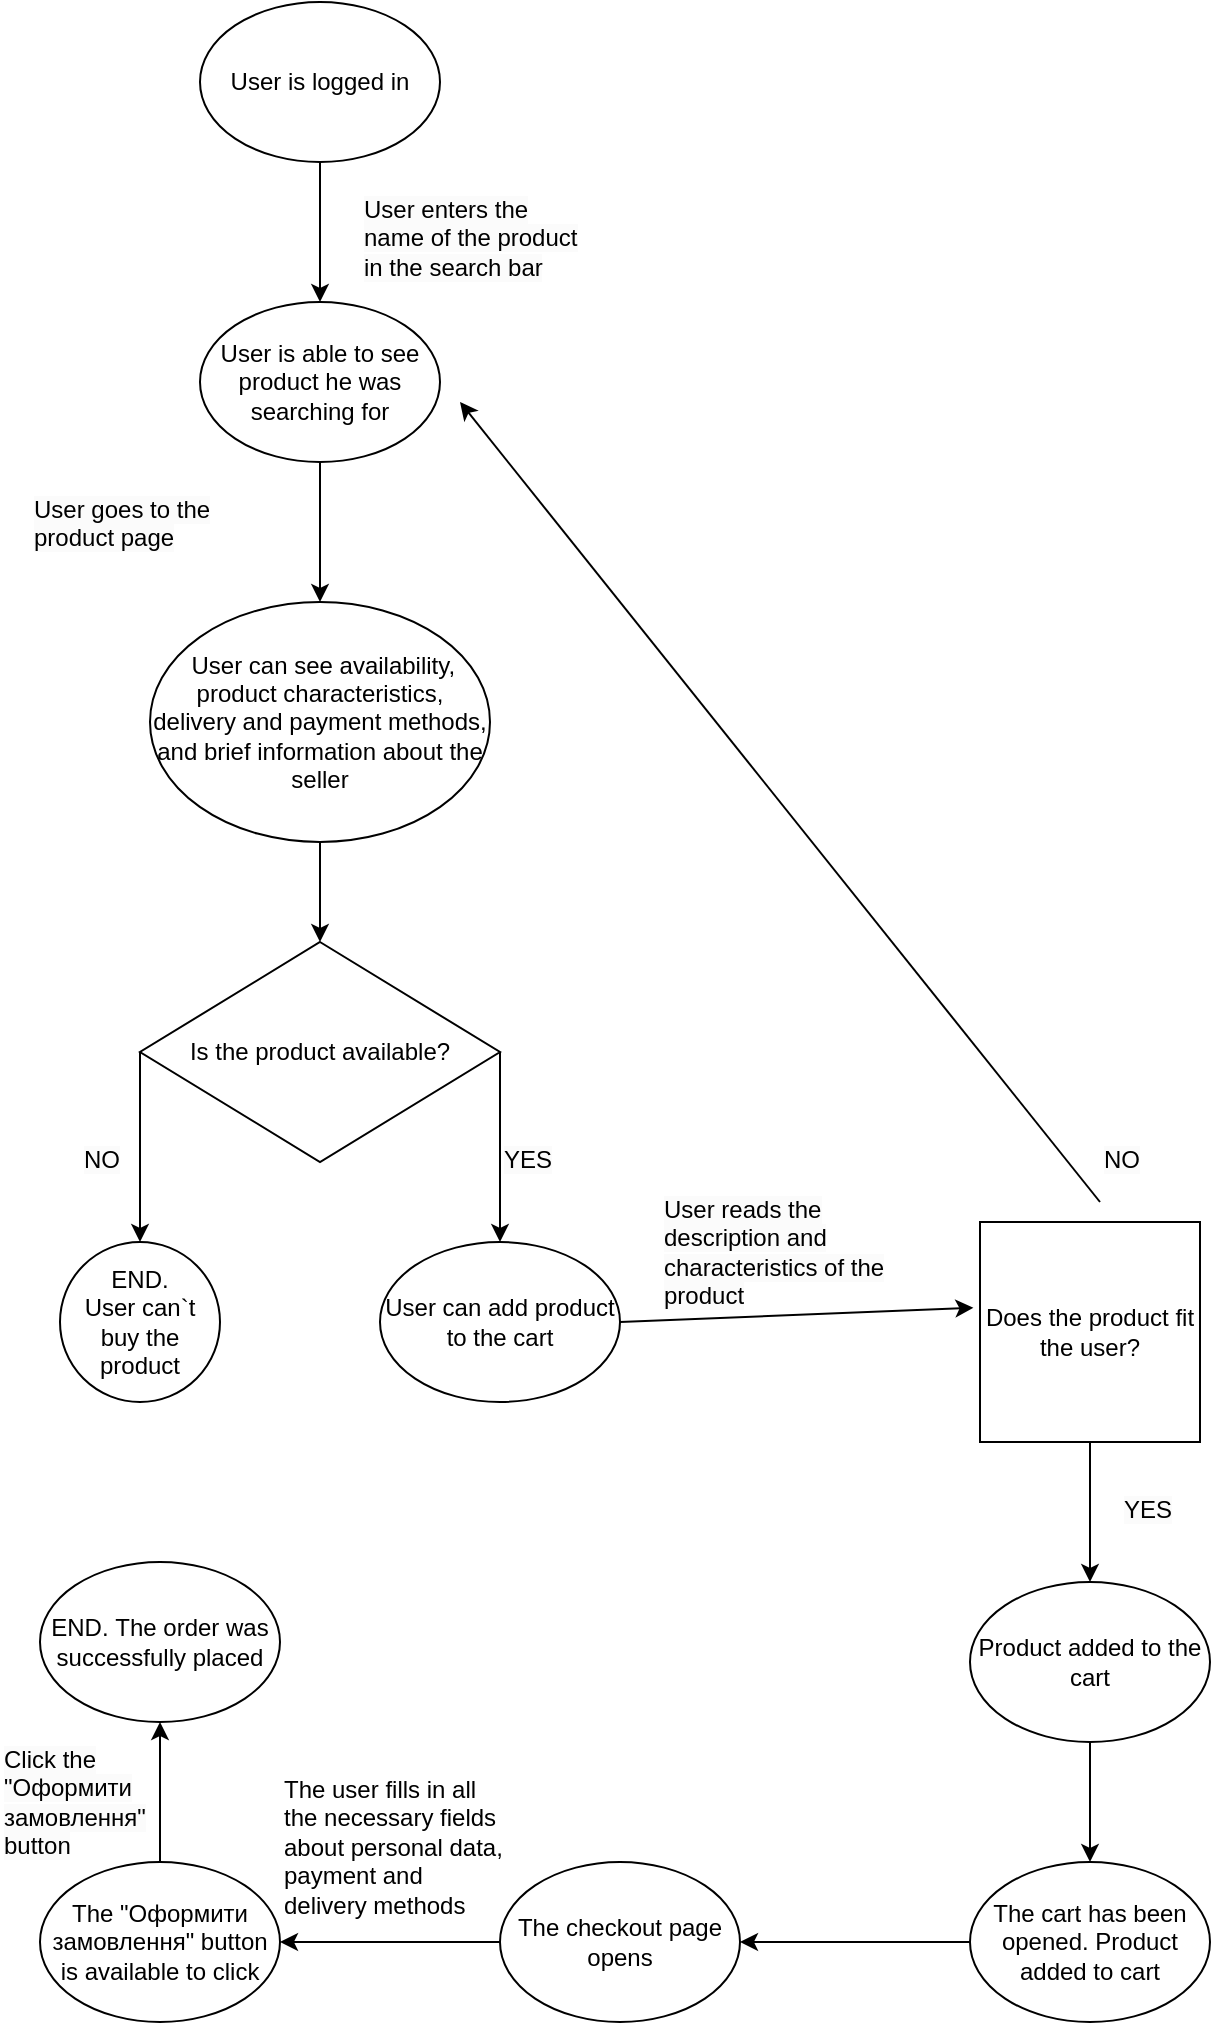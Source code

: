 <mxfile version="20.8.23" type="google"><diagram name="Сторінка-1" id="YKJUjiaX8CbFewN1hmLc"><mxGraphModel grid="1" page="1" gridSize="10" guides="1" tooltips="1" connect="1" arrows="1" fold="1" pageScale="1" pageWidth="827" pageHeight="1169" math="0" shadow="0"><root><mxCell id="0"/><mxCell id="1" parent="0"/><mxCell id="Z1m_90a8JK7Y3uQk-UA_-1" value="User is logged in" style="ellipse;whiteSpace=wrap;html=1;" vertex="1" parent="1"><mxGeometry x="100" y="20" width="120" height="80" as="geometry"/></mxCell><mxCell id="Z1m_90a8JK7Y3uQk-UA_-3" value="" style="endArrow=classic;html=1;rounded=0;exitX=0.5;exitY=1;exitDx=0;exitDy=0;" edge="1" parent="1" source="Z1m_90a8JK7Y3uQk-UA_-1"><mxGeometry width="50" height="50" relative="1" as="geometry"><mxPoint x="390" y="200" as="sourcePoint"/><mxPoint x="160" y="170" as="targetPoint"/></mxGeometry></mxCell><mxCell id="Z1m_90a8JK7Y3uQk-UA_-7" value="&lt;span style=&quot;color: rgb(0, 0, 0); font-family: Helvetica; font-size: 12px; font-style: normal; font-variant-ligatures: normal; font-variant-caps: normal; font-weight: 400; letter-spacing: normal; orphans: 2; text-align: left; text-indent: 0px; text-transform: none; widows: 2; word-spacing: 0px; -webkit-text-stroke-width: 0px; background-color: rgb(251, 251, 251); text-decoration-thickness: initial; text-decoration-style: initial; text-decoration-color: initial; float: none; display: inline !important;&quot;&gt;User enters the name of the product in the search bar&lt;/span&gt;" style="text;whiteSpace=wrap;html=1;" vertex="1" parent="1"><mxGeometry x="180" y="110" width="110" height="50" as="geometry"/></mxCell><mxCell id="Z1m_90a8JK7Y3uQk-UA_-8" value="User is able to see product he was searching for" style="ellipse;whiteSpace=wrap;html=1;" vertex="1" parent="1"><mxGeometry x="100" y="170" width="120" height="80" as="geometry"/></mxCell><mxCell id="Z1m_90a8JK7Y3uQk-UA_-9" value="" style="endArrow=classic;html=1;rounded=0;exitX=0.5;exitY=1;exitDx=0;exitDy=0;" edge="1" parent="1" source="Z1m_90a8JK7Y3uQk-UA_-8"><mxGeometry width="50" height="50" relative="1" as="geometry"><mxPoint x="390" y="280" as="sourcePoint"/><mxPoint x="160" y="320" as="targetPoint"/></mxGeometry></mxCell><mxCell id="Z1m_90a8JK7Y3uQk-UA_-10" value="&amp;nbsp;User can see availability, product characteristics, delivery and payment methods, and brief information about the seller" style="ellipse;whiteSpace=wrap;html=1;" vertex="1" parent="1"><mxGeometry x="75" y="320" width="170" height="120" as="geometry"/></mxCell><mxCell id="Z1m_90a8JK7Y3uQk-UA_-12" value="&lt;span style=&quot;color: rgb(0, 0, 0); font-family: Helvetica; font-size: 12px; font-style: normal; font-variant-ligatures: normal; font-variant-caps: normal; font-weight: 400; letter-spacing: normal; orphans: 2; text-align: left; text-indent: 0px; text-transform: none; widows: 2; word-spacing: 0px; -webkit-text-stroke-width: 0px; background-color: rgb(251, 251, 251); text-decoration-thickness: initial; text-decoration-style: initial; text-decoration-color: initial; float: none; display: inline !important;&quot;&gt;User goes to the product page&lt;/span&gt;" style="text;whiteSpace=wrap;html=1;" vertex="1" parent="1"><mxGeometry x="15" y="260" width="110" height="40" as="geometry"/></mxCell><mxCell id="Z1m_90a8JK7Y3uQk-UA_-13" value="" style="endArrow=classic;html=1;rounded=0;exitX=0.5;exitY=1;exitDx=0;exitDy=0;entryX=0.5;entryY=0;entryDx=0;entryDy=0;" edge="1" parent="1" source="Z1m_90a8JK7Y3uQk-UA_-10" target="Z1m_90a8JK7Y3uQk-UA_-14"><mxGeometry width="50" height="50" relative="1" as="geometry"><mxPoint x="390" y="550" as="sourcePoint"/><mxPoint x="160" y="480" as="targetPoint"/></mxGeometry></mxCell><mxCell id="Z1m_90a8JK7Y3uQk-UA_-14" value="Is the product available?" style="rhombus;whiteSpace=wrap;html=1;" vertex="1" parent="1"><mxGeometry x="70" y="490" width="180" height="110" as="geometry"/></mxCell><mxCell id="Z1m_90a8JK7Y3uQk-UA_-15" value="END.&lt;br&gt;User can`t buy the product" style="ellipse;whiteSpace=wrap;html=1;" vertex="1" parent="1"><mxGeometry x="30" y="640" width="80" height="80" as="geometry"/></mxCell><mxCell id="Z1m_90a8JK7Y3uQk-UA_-16" value="User can add product to the cart" style="ellipse;whiteSpace=wrap;html=1;" vertex="1" parent="1"><mxGeometry x="190" y="640" width="120" height="80" as="geometry"/></mxCell><mxCell id="Z1m_90a8JK7Y3uQk-UA_-17" value="" style="endArrow=classic;html=1;rounded=0;exitX=1;exitY=0.5;exitDx=0;exitDy=0;entryX=0.5;entryY=0;entryDx=0;entryDy=0;" edge="1" parent="1" source="Z1m_90a8JK7Y3uQk-UA_-14" target="Z1m_90a8JK7Y3uQk-UA_-16"><mxGeometry width="50" height="50" relative="1" as="geometry"><mxPoint x="390" y="650" as="sourcePoint"/><mxPoint x="440" y="600" as="targetPoint"/></mxGeometry></mxCell><mxCell id="Z1m_90a8JK7Y3uQk-UA_-18" value="" style="endArrow=classic;html=1;rounded=0;exitX=0;exitY=0.5;exitDx=0;exitDy=0;entryX=0.5;entryY=0;entryDx=0;entryDy=0;" edge="1" parent="1" source="Z1m_90a8JK7Y3uQk-UA_-14" target="Z1m_90a8JK7Y3uQk-UA_-15"><mxGeometry width="50" height="50" relative="1" as="geometry"><mxPoint x="390" y="650" as="sourcePoint"/><mxPoint x="440" y="600" as="targetPoint"/></mxGeometry></mxCell><mxCell id="Z1m_90a8JK7Y3uQk-UA_-19" value="&lt;span style=&quot;color: rgb(0, 0, 0); font-family: Helvetica; font-size: 12px; font-style: normal; font-variant-ligatures: normal; font-variant-caps: normal; font-weight: 400; letter-spacing: normal; orphans: 2; text-align: left; text-indent: 0px; text-transform: none; widows: 2; word-spacing: 0px; -webkit-text-stroke-width: 0px; background-color: rgb(251, 251, 251); text-decoration-thickness: initial; text-decoration-style: initial; text-decoration-color: initial; float: none; display: inline !important;&quot;&gt;NO&lt;/span&gt;" style="text;whiteSpace=wrap;html=1;" vertex="1" parent="1"><mxGeometry x="40" y="585" width="20" height="25" as="geometry"/></mxCell><mxCell id="Z1m_90a8JK7Y3uQk-UA_-20" value="&lt;span style=&quot;color: rgb(0, 0, 0); font-family: Helvetica; font-size: 12px; font-style: normal; font-variant-ligatures: normal; font-variant-caps: normal; font-weight: 400; letter-spacing: normal; orphans: 2; text-align: left; text-indent: 0px; text-transform: none; widows: 2; word-spacing: 0px; -webkit-text-stroke-width: 0px; background-color: rgb(251, 251, 251); text-decoration-thickness: initial; text-decoration-style: initial; text-decoration-color: initial; float: none; display: inline !important;&quot;&gt;YES&lt;/span&gt;" style="text;whiteSpace=wrap;html=1;" vertex="1" parent="1"><mxGeometry x="250" y="585" width="30" height="25" as="geometry"/></mxCell><mxCell id="Z1m_90a8JK7Y3uQk-UA_-21" value="" style="endArrow=classic;html=1;rounded=0;exitX=1;exitY=0.5;exitDx=0;exitDy=0;entryX=-0.03;entryY=0.39;entryDx=0;entryDy=0;entryPerimeter=0;" edge="1" parent="1" source="Z1m_90a8JK7Y3uQk-UA_-16" target="Z1m_90a8JK7Y3uQk-UA_-25"><mxGeometry width="50" height="50" relative="1" as="geometry"><mxPoint x="390" y="720" as="sourcePoint"/><mxPoint x="440" y="680" as="targetPoint"/></mxGeometry></mxCell><mxCell id="Z1m_90a8JK7Y3uQk-UA_-23" value="&lt;span style=&quot;color: rgb(0, 0, 0); font-family: Helvetica; font-size: 12px; font-style: normal; font-variant-ligatures: normal; font-variant-caps: normal; font-weight: 400; letter-spacing: normal; orphans: 2; text-align: left; text-indent: 0px; text-transform: none; widows: 2; word-spacing: 0px; -webkit-text-stroke-width: 0px; background-color: rgb(251, 251, 251); text-decoration-thickness: initial; text-decoration-style: initial; text-decoration-color: initial; float: none; display: inline !important;&quot;&gt;User reads the description and characteristics of the product&lt;/span&gt;" style="text;whiteSpace=wrap;html=1;" vertex="1" parent="1"><mxGeometry x="330" y="610" width="120" height="65" as="geometry"/></mxCell><mxCell id="Z1m_90a8JK7Y3uQk-UA_-25" value="Does the product fit the user?" style="whiteSpace=wrap;html=1;aspect=fixed;" vertex="1" parent="1"><mxGeometry x="490" y="630" width="110" height="110" as="geometry"/></mxCell><mxCell id="Z1m_90a8JK7Y3uQk-UA_-30" value="" style="endArrow=classic;html=1;rounded=0;" edge="1" parent="1"><mxGeometry width="50" height="50" relative="1" as="geometry"><mxPoint x="550" y="620" as="sourcePoint"/><mxPoint x="230" y="220" as="targetPoint"/></mxGeometry></mxCell><mxCell id="Z1m_90a8JK7Y3uQk-UA_-31" value="&lt;span style=&quot;color: rgb(0, 0, 0); font-family: Helvetica; font-size: 12px; font-style: normal; font-variant-ligatures: normal; font-variant-caps: normal; font-weight: 400; letter-spacing: normal; orphans: 2; text-align: left; text-indent: 0px; text-transform: none; widows: 2; word-spacing: 0px; -webkit-text-stroke-width: 0px; background-color: rgb(251, 251, 251); text-decoration-thickness: initial; text-decoration-style: initial; text-decoration-color: initial; float: none; display: inline !important;&quot;&gt;NO&lt;/span&gt;" style="text;whiteSpace=wrap;html=1;" vertex="1" parent="1"><mxGeometry x="550" y="585" width="20" height="25" as="geometry"/></mxCell><mxCell id="Z1m_90a8JK7Y3uQk-UA_-33" value="&lt;span style=&quot;color: rgb(0, 0, 0); font-family: Helvetica; font-size: 12px; font-style: normal; font-variant-ligatures: normal; font-variant-caps: normal; font-weight: 400; letter-spacing: normal; orphans: 2; text-align: left; text-indent: 0px; text-transform: none; widows: 2; word-spacing: 0px; -webkit-text-stroke-width: 0px; background-color: rgb(251, 251, 251); text-decoration-thickness: initial; text-decoration-style: initial; text-decoration-color: initial; float: none; display: inline !important;&quot;&gt;YES&lt;/span&gt;" style="text;whiteSpace=wrap;html=1;" vertex="1" parent="1"><mxGeometry x="560" y="760" width="30" height="25" as="geometry"/></mxCell><mxCell id="Z1m_90a8JK7Y3uQk-UA_-34" value="" style="endArrow=classic;html=1;rounded=0;exitX=0.5;exitY=1;exitDx=0;exitDy=0;entryX=0.5;entryY=0;entryDx=0;entryDy=0;" edge="1" parent="1" source="Z1m_90a8JK7Y3uQk-UA_-25" target="Z1m_90a8JK7Y3uQk-UA_-35"><mxGeometry width="50" height="50" relative="1" as="geometry"><mxPoint x="390" y="820" as="sourcePoint"/><mxPoint x="550" y="790" as="targetPoint"/></mxGeometry></mxCell><mxCell id="Z1m_90a8JK7Y3uQk-UA_-35" value="Product added to the cart" style="ellipse;whiteSpace=wrap;html=1;" vertex="1" parent="1"><mxGeometry x="485" y="810" width="120" height="80" as="geometry"/></mxCell><mxCell id="Z1m_90a8JK7Y3uQk-UA_-36" value="" style="endArrow=classic;html=1;rounded=0;exitX=0.5;exitY=1;exitDx=0;exitDy=0;" edge="1" parent="1" source="Z1m_90a8JK7Y3uQk-UA_-35"><mxGeometry width="50" height="50" relative="1" as="geometry"><mxPoint x="390" y="1020" as="sourcePoint"/><mxPoint x="545" y="950" as="targetPoint"/></mxGeometry></mxCell><mxCell id="Z1m_90a8JK7Y3uQk-UA_-37" value="&lt;span style=&quot;color: rgb(0, 0, 0); font-family: Helvetica; font-size: 12px; font-style: normal; font-variant-ligatures: normal; font-variant-caps: normal; font-weight: 400; letter-spacing: normal; orphans: 2; text-align: center; text-indent: 0px; text-transform: none; widows: 2; word-spacing: 0px; -webkit-text-stroke-width: 0px; background-color: rgb(251, 251, 251); text-decoration-thickness: initial; text-decoration-style: initial; text-decoration-color: initial; float: none; display: inline !important;&quot;&gt;Click the &quot;Оформити замовлення&quot; button&lt;/span&gt;" style="text;whiteSpace=wrap;html=1;" vertex="1" parent="1"><mxGeometry y="885" width="80" height="65" as="geometry"/></mxCell><mxCell id="Z1m_90a8JK7Y3uQk-UA_-38" value="The cart has been opened. Product added to cart" style="ellipse;whiteSpace=wrap;html=1;" vertex="1" parent="1"><mxGeometry x="485" y="950" width="120" height="80" as="geometry"/></mxCell><mxCell id="Z1m_90a8JK7Y3uQk-UA_-39" value="" style="endArrow=classic;html=1;rounded=0;exitX=0;exitY=0.5;exitDx=0;exitDy=0;" edge="1" parent="1" source="Z1m_90a8JK7Y3uQk-UA_-38"><mxGeometry width="50" height="50" relative="1" as="geometry"><mxPoint x="390" y="1020" as="sourcePoint"/><mxPoint x="370" y="990" as="targetPoint"/></mxGeometry></mxCell><mxCell id="Z1m_90a8JK7Y3uQk-UA_-40" value="The user fills in all the necessary fields about personal data, payment and delivery methods" style="text;whiteSpace=wrap;html=1;" vertex="1" parent="1"><mxGeometry x="140" y="900" width="115" height="90" as="geometry"/></mxCell><mxCell id="Z1m_90a8JK7Y3uQk-UA_-42" value="The checkout page opens" style="ellipse;whiteSpace=wrap;html=1;" vertex="1" parent="1"><mxGeometry x="250" y="950" width="120" height="80" as="geometry"/></mxCell><mxCell id="Z1m_90a8JK7Y3uQk-UA_-43" value="" style="endArrow=classic;html=1;rounded=0;exitX=0;exitY=0.5;exitDx=0;exitDy=0;" edge="1" parent="1" source="Z1m_90a8JK7Y3uQk-UA_-42"><mxGeometry width="50" height="50" relative="1" as="geometry"><mxPoint x="390" y="1020" as="sourcePoint"/><mxPoint x="140" y="990" as="targetPoint"/></mxGeometry></mxCell><mxCell id="Z1m_90a8JK7Y3uQk-UA_-45" value="The &quot;Оформити замовлення&quot; button is available to click" style="ellipse;whiteSpace=wrap;html=1;" vertex="1" parent="1"><mxGeometry x="20" y="950" width="120" height="80" as="geometry"/></mxCell><mxCell id="Z1m_90a8JK7Y3uQk-UA_-46" value="" style="endArrow=classic;html=1;rounded=0;exitX=0.5;exitY=0;exitDx=0;exitDy=0;" edge="1" parent="1" source="Z1m_90a8JK7Y3uQk-UA_-45"><mxGeometry width="50" height="50" relative="1" as="geometry"><mxPoint x="280" y="1020" as="sourcePoint"/><mxPoint x="80" y="880" as="targetPoint"/></mxGeometry></mxCell><mxCell id="Z1m_90a8JK7Y3uQk-UA_-47" value="END.&amp;nbsp;The order was successfully placed" style="ellipse;whiteSpace=wrap;html=1;" vertex="1" parent="1"><mxGeometry x="20" y="800" width="120" height="80" as="geometry"/></mxCell></root></mxGraphModel></diagram></mxfile>